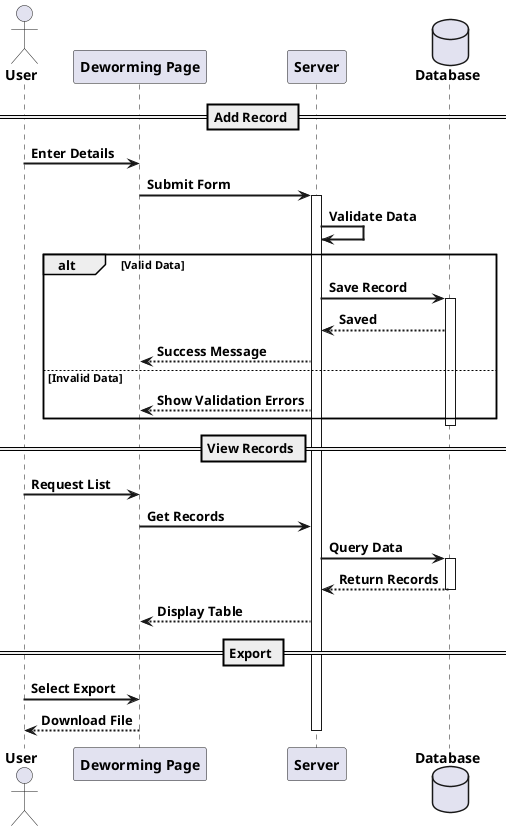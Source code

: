 @startuml Deworming Management

skinparam DefaultFontStyle bold
skinparam ParticipantPadding 20
skinparam BoxPadding 10
skinparam SequenceGroupBodyBackgroundColor transparent
skinparam ArrowThickness 2

actor "<b>User</b>" as User
participant "<b>Deworming Page</b>" as UI
participant "<b>Server</b>" as Server
database "<b>Database</b>" as DB

== Add Record ==
User -> UI: <b>Enter Details</b>
UI -> Server: <b>Submit Form</b>
activate Server

Server -> Server: <b>Validate Data</b>
alt <b>Valid Data</b>
    Server -> DB: <b>Save Record</b>
    activate DB
    DB --[bold]-> Server: <b>Saved</b>
    Server --[bold]-> UI: <b>Success Message</b>
else <b>Invalid Data</b>
    Server --[bold]-> UI: <b>Show Validation Errors</b>
end
deactivate DB

== View Records ==
User -> UI: <b>Request List</b>
UI -> Server: <b>Get Records</b>
Server -> DB: <b>Query Data</b>
activate DB
DB --[bold]-> Server: <b>Return Records</b>
deactivate DB
Server --[bold]-> UI: <b>Display Table</b>

== Export ==
User -> UI: <b>Select Export</b>
UI --[bold]-> User: <b>Download File</b>

deactivate Server

@enduml 
